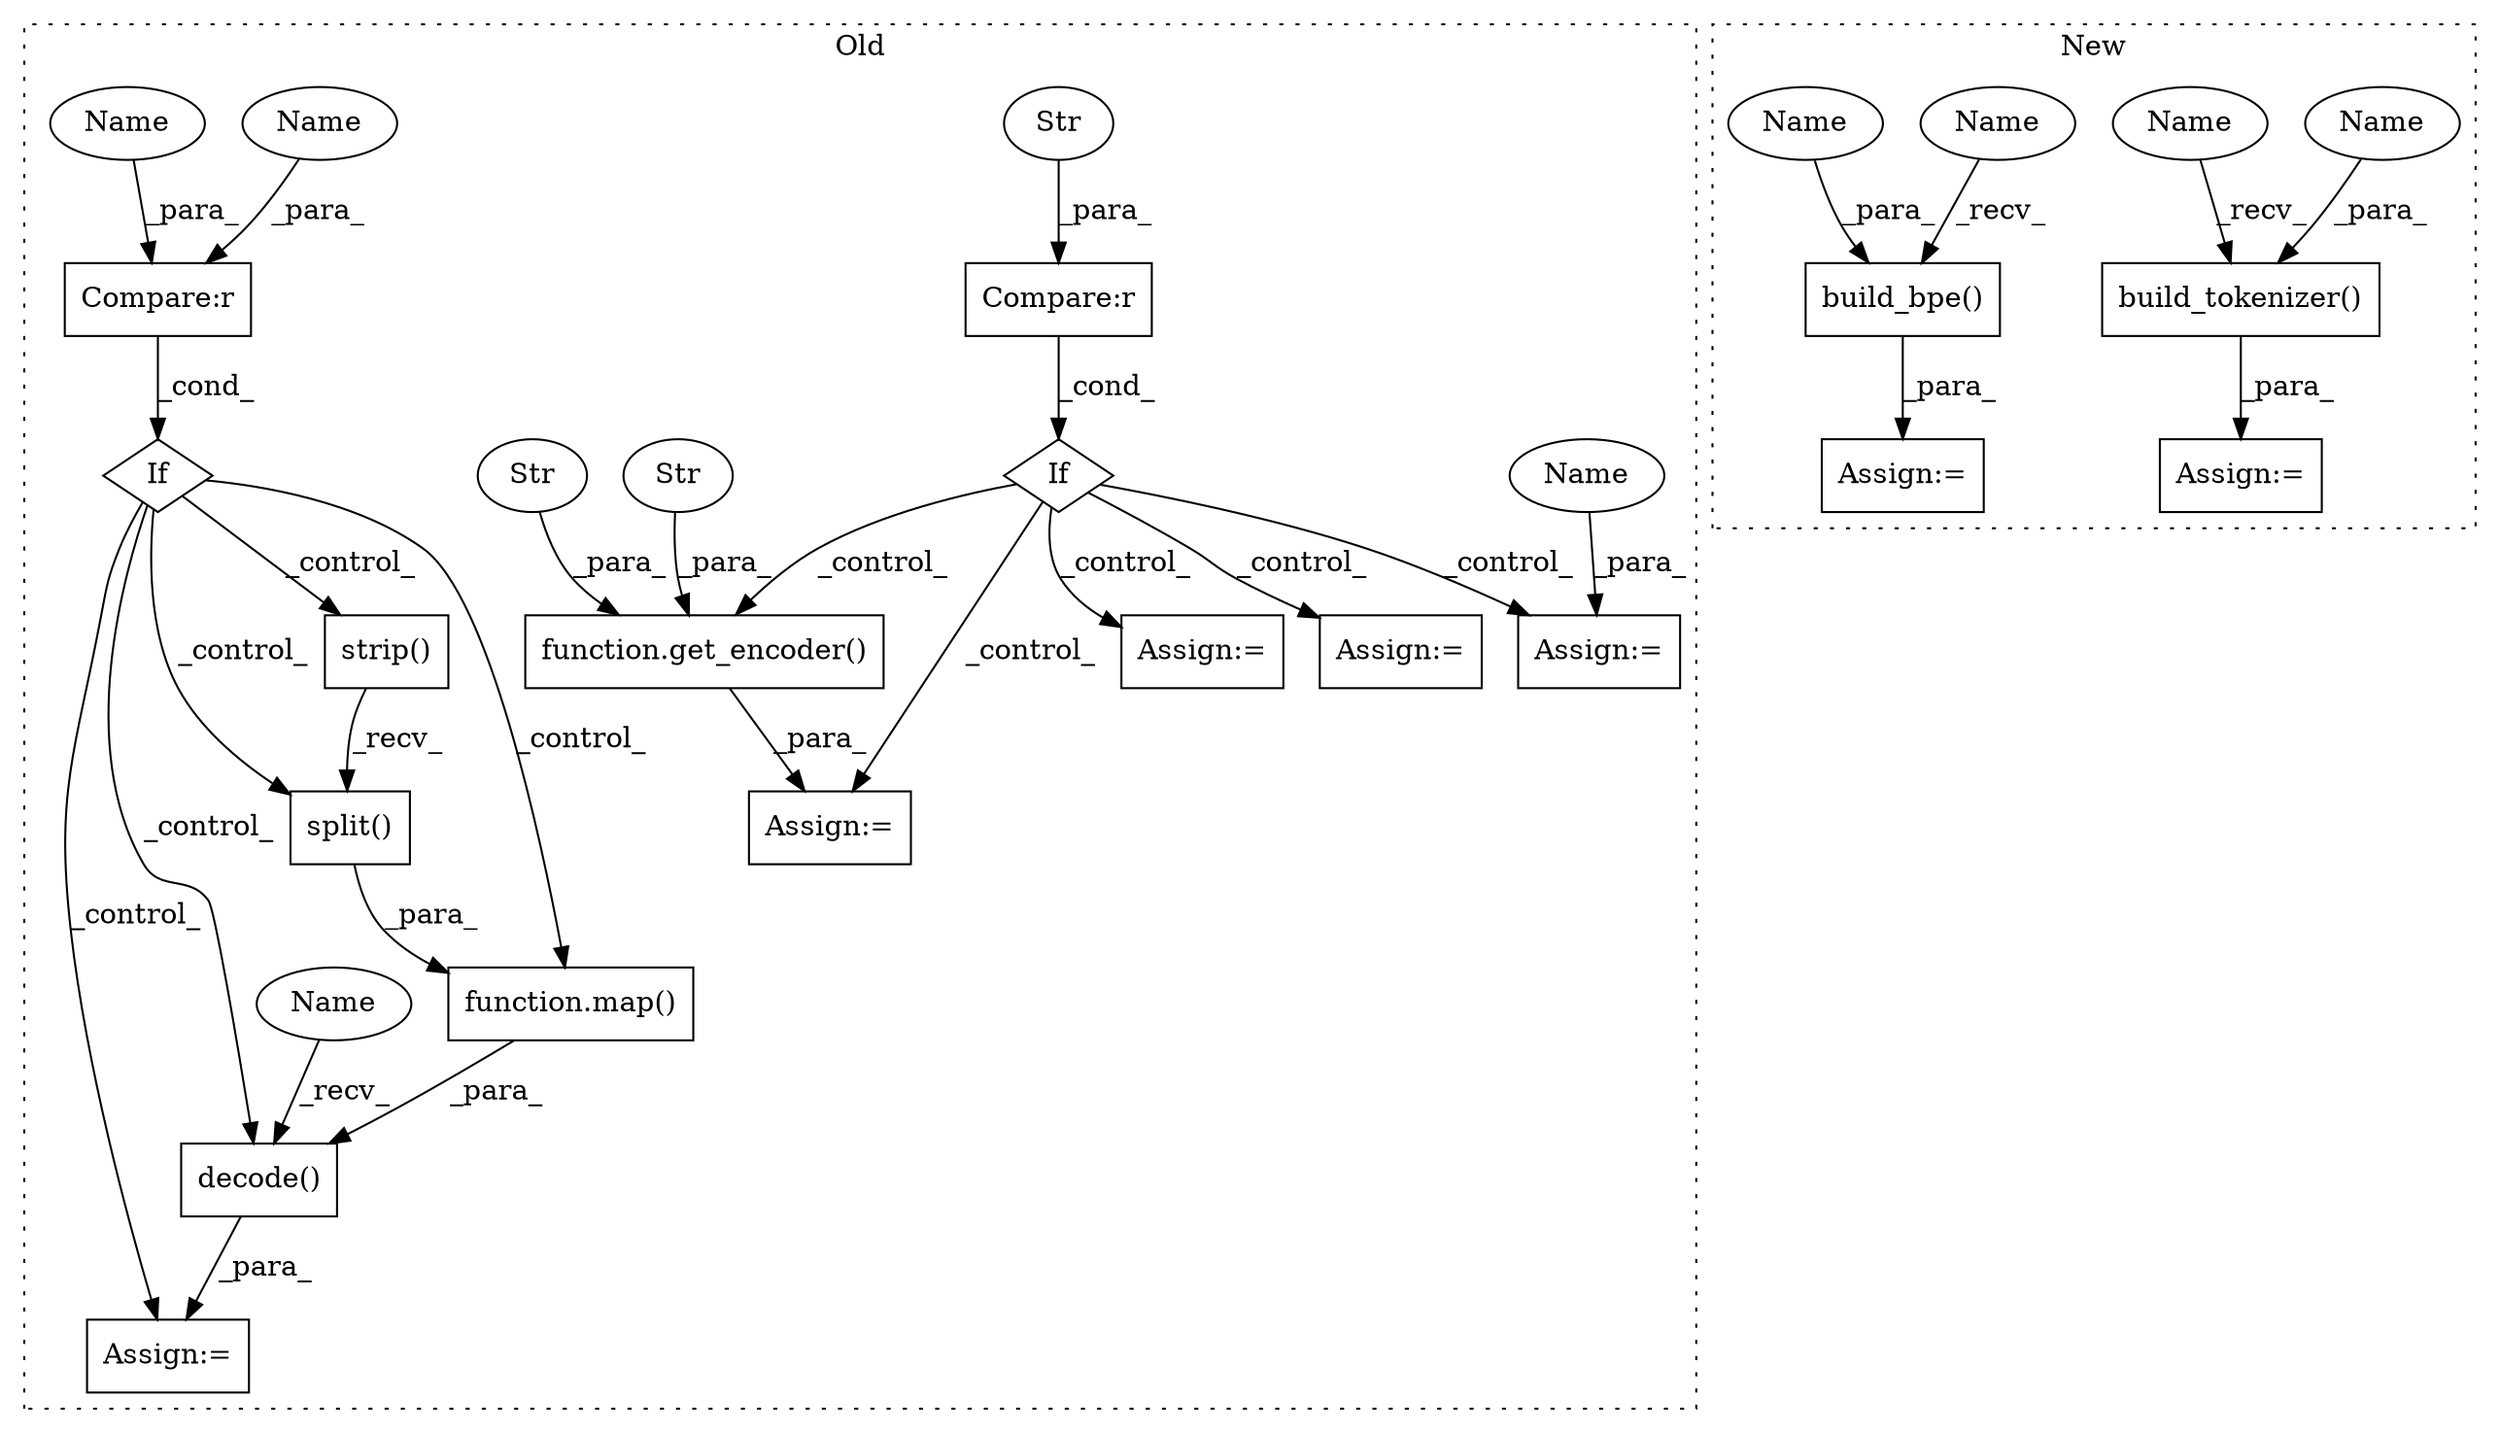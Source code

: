 digraph G {
subgraph cluster0 {
1 [label="If" a="96" s="3152" l="3" shape="diamond"];
4 [label="Compare:r" a="40" s="3155" l="25" shape="box"];
5 [label="Str" a="66" s="3174" l="6" shape="ellipse"];
6 [label="function.get_encoder()" a="75" s="3263,3361" l="25,11" shape="box"];
7 [label="Str" a="66" s="3288" l="31" shape="ellipse"];
8 [label="Str" a="66" s="3333" l="28" shape="ellipse"];
10 [label="Assign:=" a="68" s="3390" l="3" shape="box"];
11 [label="Assign:=" a="68" s="3466" l="3" shape="box"];
12 [label="Assign:=" a="68" s="3260" l="3" shape="box"];
13 [label="Compare:r" a="40" s="5698" l="19" shape="box"];
14 [label="If" a="96" s="5695" l="3" shape="diamond"];
15 [label="split()" a="75" s="5774" l="24" shape="box"];
16 [label="decode()" a="75" s="5750,5799" l="15,1" shape="box"];
17 [label="function.map()" a="75" s="5765,5798" l="4,1" shape="box"];
19 [label="Assign:=" a="68" s="3491" l="3" shape="box"];
20 [label="Assign:=" a="68" s="5747" l="3" shape="box"];
21 [label="strip()" a="75" s="5774" l="16" shape="box"];
24 [label="Name" a="87" s="5750" l="7" shape="ellipse"];
25 [label="Name" a="87" s="5698" l="7" shape="ellipse"];
28 [label="Name" a="87" s="3469" l="4" shape="ellipse"];
29 [label="Name" a="87" s="5713" l="4" shape="ellipse"];
label = "Old";
style="dotted";
}
subgraph cluster1 {
2 [label="build_tokenizer()" a="75" s="3202,3233" l="27,1" shape="box"];
3 [label="build_bpe()" a="75" s="3245,3270" l="21,1" shape="box"];
9 [label="Assign:=" a="68" s="3199" l="3" shape="box"];
18 [label="Assign:=" a="68" s="3242" l="3" shape="box"];
22 [label="Name" a="87" s="3229" l="4" shape="ellipse"];
23 [label="Name" a="87" s="3266" l="4" shape="ellipse"];
26 [label="Name" a="87" s="3202" l="10" shape="ellipse"];
27 [label="Name" a="87" s="3245" l="10" shape="ellipse"];
label = "New";
style="dotted";
}
1 -> 11 [label="_control_"];
1 -> 19 [label="_control_"];
1 -> 10 [label="_control_"];
1 -> 12 [label="_control_"];
1 -> 6 [label="_control_"];
2 -> 9 [label="_para_"];
3 -> 18 [label="_para_"];
4 -> 1 [label="_cond_"];
5 -> 4 [label="_para_"];
6 -> 12 [label="_para_"];
7 -> 6 [label="_para_"];
8 -> 6 [label="_para_"];
13 -> 14 [label="_cond_"];
14 -> 17 [label="_control_"];
14 -> 21 [label="_control_"];
14 -> 16 [label="_control_"];
14 -> 20 [label="_control_"];
14 -> 15 [label="_control_"];
15 -> 17 [label="_para_"];
16 -> 20 [label="_para_"];
17 -> 16 [label="_para_"];
21 -> 15 [label="_recv_"];
22 -> 2 [label="_para_"];
23 -> 3 [label="_para_"];
24 -> 16 [label="_recv_"];
25 -> 13 [label="_para_"];
26 -> 2 [label="_recv_"];
27 -> 3 [label="_recv_"];
28 -> 11 [label="_para_"];
29 -> 13 [label="_para_"];
}